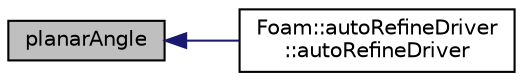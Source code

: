 digraph "planarAngle"
{
  bgcolor="transparent";
  edge [fontname="Helvetica",fontsize="10",labelfontname="Helvetica",labelfontsize="10"];
  node [fontname="Helvetica",fontsize="10",shape=record];
  rankdir="LR";
  Node1 [label="planarAngle",height=0.2,width=0.4,color="black", fillcolor="grey75", style="filled", fontcolor="black"];
  Node1 -> Node2 [dir="back",color="midnightblue",fontsize="10",style="solid",fontname="Helvetica"];
  Node2 [label="Foam::autoRefineDriver\l::autoRefineDriver",height=0.2,width=0.4,color="black",URL="$a00088.html#af542d9b25af177ac01de22c65266603e",tooltip="Construct from components. "];
}
